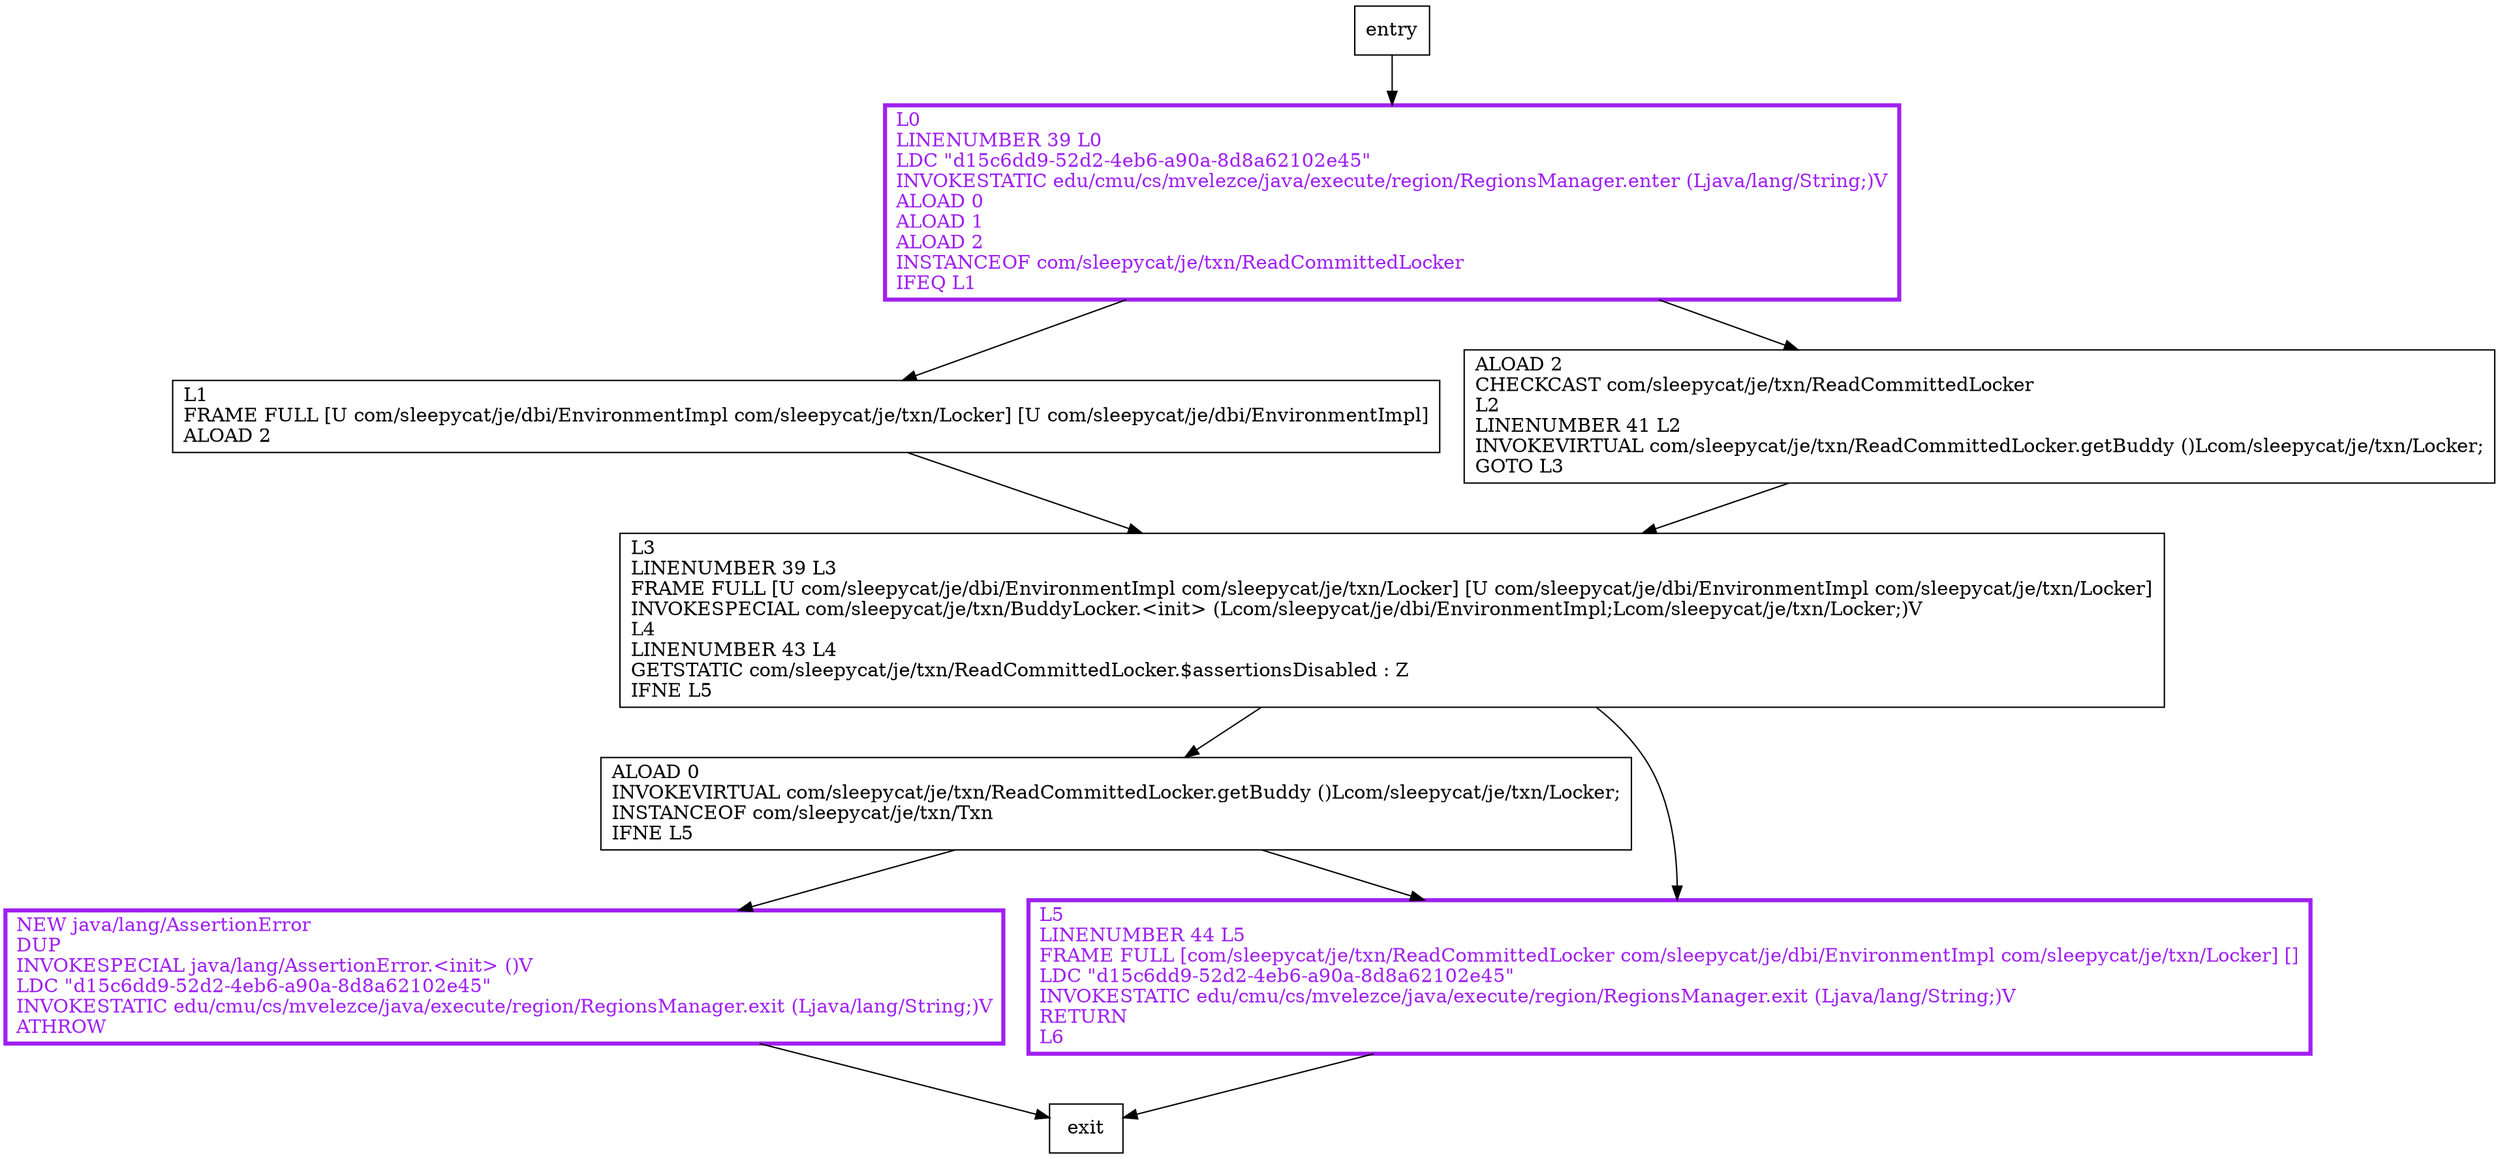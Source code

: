 digraph <init> {
node [shape=record];
1618591352 [label="L1\lFRAME FULL [U com/sleepycat/je/dbi/EnvironmentImpl com/sleepycat/je/txn/Locker] [U com/sleepycat/je/dbi/EnvironmentImpl]\lALOAD 2\l"];
834716123 [label="ALOAD 0\lINVOKEVIRTUAL com/sleepycat/je/txn/ReadCommittedLocker.getBuddy ()Lcom/sleepycat/je/txn/Locker;\lINSTANCEOF com/sleepycat/je/txn/Txn\lIFNE L5\l"];
226379588 [label="L0\lLINENUMBER 39 L0\lLDC \"d15c6dd9-52d2-4eb6-a90a-8d8a62102e45\"\lINVOKESTATIC edu/cmu/cs/mvelezce/java/execute/region/RegionsManager.enter (Ljava/lang/String;)V\lALOAD 0\lALOAD 1\lALOAD 2\lINSTANCEOF com/sleepycat/je/txn/ReadCommittedLocker\lIFEQ L1\l"];
1316743991 [label="L3\lLINENUMBER 39 L3\lFRAME FULL [U com/sleepycat/je/dbi/EnvironmentImpl com/sleepycat/je/txn/Locker] [U com/sleepycat/je/dbi/EnvironmentImpl com/sleepycat/je/txn/Locker]\lINVOKESPECIAL com/sleepycat/je/txn/BuddyLocker.\<init\> (Lcom/sleepycat/je/dbi/EnvironmentImpl;Lcom/sleepycat/je/txn/Locker;)V\lL4\lLINENUMBER 43 L4\lGETSTATIC com/sleepycat/je/txn/ReadCommittedLocker.$assertionsDisabled : Z\lIFNE L5\l"];
1702073851 [label="ALOAD 2\lCHECKCAST com/sleepycat/je/txn/ReadCommittedLocker\lL2\lLINENUMBER 41 L2\lINVOKEVIRTUAL com/sleepycat/je/txn/ReadCommittedLocker.getBuddy ()Lcom/sleepycat/je/txn/Locker;\lGOTO L3\l"];
1707258319 [label="NEW java/lang/AssertionError\lDUP\lINVOKESPECIAL java/lang/AssertionError.\<init\> ()V\lLDC \"d15c6dd9-52d2-4eb6-a90a-8d8a62102e45\"\lINVOKESTATIC edu/cmu/cs/mvelezce/java/execute/region/RegionsManager.exit (Ljava/lang/String;)V\lATHROW\l"];
484910053 [label="L5\lLINENUMBER 44 L5\lFRAME FULL [com/sleepycat/je/txn/ReadCommittedLocker com/sleepycat/je/dbi/EnvironmentImpl com/sleepycat/je/txn/Locker] []\lLDC \"d15c6dd9-52d2-4eb6-a90a-8d8a62102e45\"\lINVOKESTATIC edu/cmu/cs/mvelezce/java/execute/region/RegionsManager.exit (Ljava/lang/String;)V\lRETURN\lL6\l"];
entry;
exit;
1618591352 -> 1316743991
entry -> 226379588
834716123 -> 1707258319
834716123 -> 484910053
226379588 -> 1618591352
226379588 -> 1702073851
1316743991 -> 834716123
1316743991 -> 484910053
1702073851 -> 1316743991
1707258319 -> exit
484910053 -> exit
226379588[fontcolor="purple", penwidth=3, color="purple"];
1707258319[fontcolor="purple", penwidth=3, color="purple"];
484910053[fontcolor="purple", penwidth=3, color="purple"];
}
